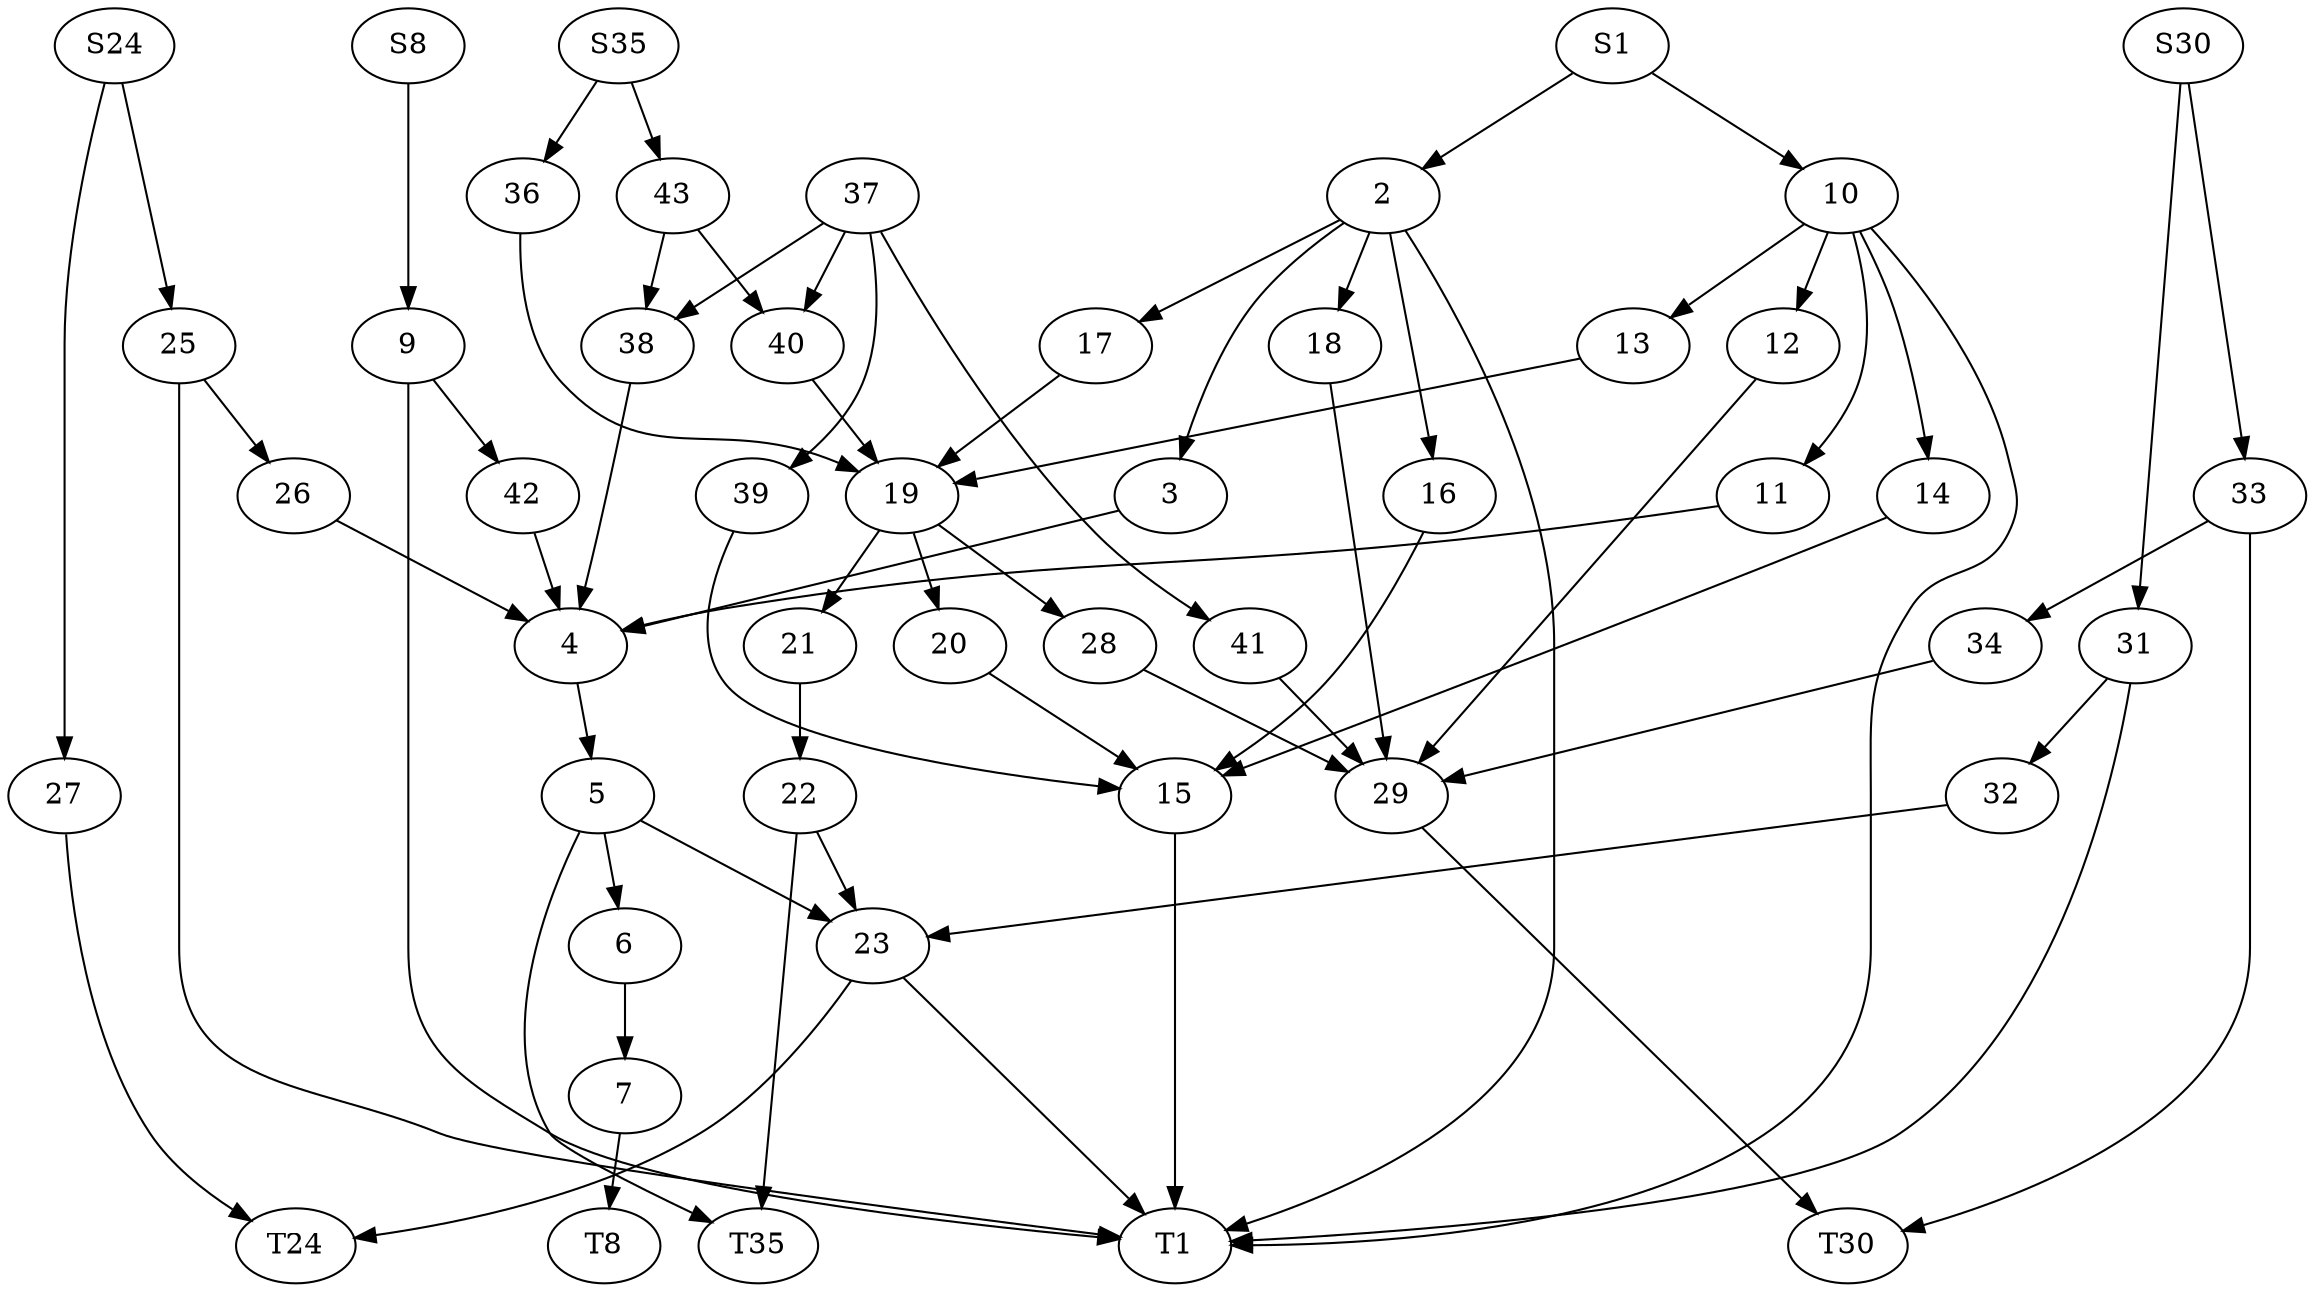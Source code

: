 digraph world {
size="30,30";
{rank=same; S8 S24 S1 S35 S30;}
{rank=same; T8 T24 T1 T35 T30;}
{rank=same; 43 37 36 10 2;}
{rank=same; 25 9 38 40 13 17 12 18;}
{rank=same; 26 42 11 3 33 19 39 14 16;}
{rank=same; 4 31 34 21 41 28 20;}
{rank=same; 27 5 22 32 29 15;}
{rank=same; 6 23;}
{rank=same; 7;}

S8 -> 9;
S24 -> 25;
S24 -> 27;
S1 -> 2;
S1 -> 10;
S35 -> 43;
S35 -> 36;
S30 -> 31;
S30 -> 33;
9 -> 42;
9 -> T1;
25 -> T1;
25 -> 26;
27 -> T24;
2 -> {3 ; 16 ; 17 ; T1 ; 18}
10 -> { 11 ; 14 ; T1 ; 13; 12;}
31 -> T1;
31 -> 32;
33 -> T30;
33 -> 34;
42 -> 4;
26 -> 4;
3 -> 4;
16 -> 15;
17 -> 19;
18 -> 29;
11 -> 4;
14 -> 15;
37 -> {39 ; 41 ; 38 ; 40;}
13 -> 19;
12 -> 29;
43 -> 38;
43 -> 40;
36 -> 19;
32 -> 23;
34 -> 29;
39 -> 15;
41 -> 29;
38 -> 4;
40 -> 19;
4 -> 5;
19 -> {21 ; 20 ; 28;}
5 -> {6 ; T35 ; 23;}
21 -> 22;
20 -> 15;
28 -> 29;
6 -> 7;
15 -> T1;
22 -> T35;
22 -> 23;
29 -> T30;
7 -> T8;
23 -> T24;
23 -> T1;
}
